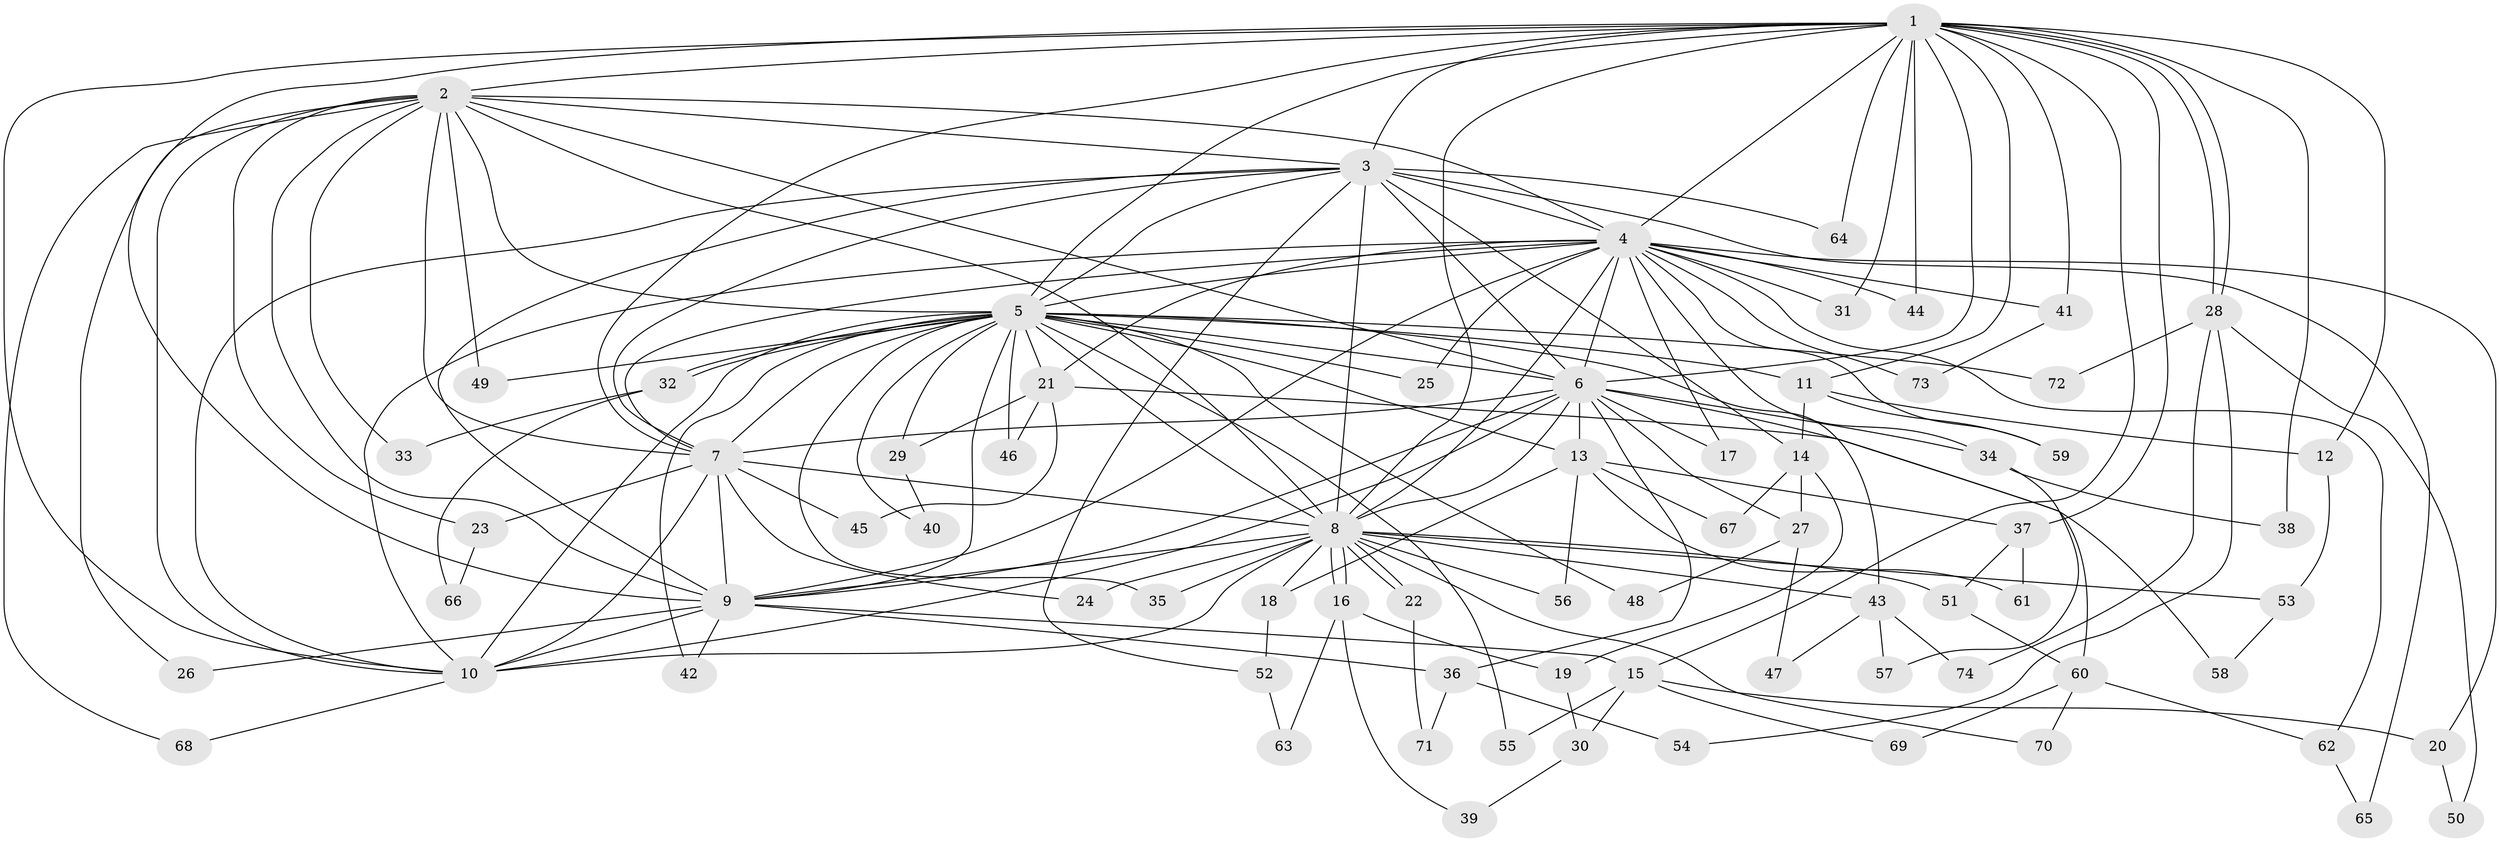 // coarse degree distribution, {17: 0.018518518518518517, 13: 0.018518518518518517, 10: 0.037037037037037035, 18: 0.018518518518518517, 27: 0.018518518518518517, 19: 0.018518518518518517, 8: 0.037037037037037035, 3: 0.16666666666666666, 5: 0.05555555555555555, 6: 0.07407407407407407, 2: 0.46296296296296297, 4: 0.07407407407407407}
// Generated by graph-tools (version 1.1) at 2025/23/03/03/25 07:23:43]
// undirected, 74 vertices, 173 edges
graph export_dot {
graph [start="1"]
  node [color=gray90,style=filled];
  1;
  2;
  3;
  4;
  5;
  6;
  7;
  8;
  9;
  10;
  11;
  12;
  13;
  14;
  15;
  16;
  17;
  18;
  19;
  20;
  21;
  22;
  23;
  24;
  25;
  26;
  27;
  28;
  29;
  30;
  31;
  32;
  33;
  34;
  35;
  36;
  37;
  38;
  39;
  40;
  41;
  42;
  43;
  44;
  45;
  46;
  47;
  48;
  49;
  50;
  51;
  52;
  53;
  54;
  55;
  56;
  57;
  58;
  59;
  60;
  61;
  62;
  63;
  64;
  65;
  66;
  67;
  68;
  69;
  70;
  71;
  72;
  73;
  74;
  1 -- 2;
  1 -- 3;
  1 -- 4;
  1 -- 5;
  1 -- 6;
  1 -- 7;
  1 -- 8;
  1 -- 9;
  1 -- 10;
  1 -- 11;
  1 -- 12;
  1 -- 15;
  1 -- 28;
  1 -- 28;
  1 -- 31;
  1 -- 37;
  1 -- 38;
  1 -- 41;
  1 -- 44;
  1 -- 64;
  2 -- 3;
  2 -- 4;
  2 -- 5;
  2 -- 6;
  2 -- 7;
  2 -- 8;
  2 -- 9;
  2 -- 10;
  2 -- 23;
  2 -- 26;
  2 -- 33;
  2 -- 49;
  2 -- 68;
  3 -- 4;
  3 -- 5;
  3 -- 6;
  3 -- 7;
  3 -- 8;
  3 -- 9;
  3 -- 10;
  3 -- 14;
  3 -- 52;
  3 -- 64;
  3 -- 65;
  4 -- 5;
  4 -- 6;
  4 -- 7;
  4 -- 8;
  4 -- 9;
  4 -- 10;
  4 -- 17;
  4 -- 20;
  4 -- 21;
  4 -- 25;
  4 -- 31;
  4 -- 34;
  4 -- 41;
  4 -- 44;
  4 -- 59;
  4 -- 62;
  4 -- 73;
  5 -- 6;
  5 -- 7;
  5 -- 8;
  5 -- 9;
  5 -- 10;
  5 -- 11;
  5 -- 13;
  5 -- 21;
  5 -- 25;
  5 -- 29;
  5 -- 32;
  5 -- 32;
  5 -- 35;
  5 -- 40;
  5 -- 42;
  5 -- 43;
  5 -- 46;
  5 -- 48;
  5 -- 49;
  5 -- 55;
  5 -- 72;
  6 -- 7;
  6 -- 8;
  6 -- 9;
  6 -- 10;
  6 -- 13;
  6 -- 17;
  6 -- 27;
  6 -- 34;
  6 -- 36;
  6 -- 60;
  7 -- 8;
  7 -- 9;
  7 -- 10;
  7 -- 23;
  7 -- 24;
  7 -- 45;
  8 -- 9;
  8 -- 10;
  8 -- 16;
  8 -- 16;
  8 -- 18;
  8 -- 22;
  8 -- 22;
  8 -- 24;
  8 -- 35;
  8 -- 43;
  8 -- 51;
  8 -- 53;
  8 -- 56;
  8 -- 70;
  9 -- 10;
  9 -- 15;
  9 -- 26;
  9 -- 36;
  9 -- 42;
  10 -- 68;
  11 -- 12;
  11 -- 14;
  11 -- 59;
  12 -- 53;
  13 -- 18;
  13 -- 37;
  13 -- 56;
  13 -- 61;
  13 -- 67;
  14 -- 19;
  14 -- 27;
  14 -- 67;
  15 -- 20;
  15 -- 30;
  15 -- 55;
  15 -- 69;
  16 -- 19;
  16 -- 39;
  16 -- 63;
  18 -- 52;
  19 -- 30;
  20 -- 50;
  21 -- 29;
  21 -- 45;
  21 -- 46;
  21 -- 58;
  22 -- 71;
  23 -- 66;
  27 -- 47;
  27 -- 48;
  28 -- 50;
  28 -- 54;
  28 -- 72;
  28 -- 74;
  29 -- 40;
  30 -- 39;
  32 -- 33;
  32 -- 66;
  34 -- 38;
  34 -- 57;
  36 -- 54;
  36 -- 71;
  37 -- 51;
  37 -- 61;
  41 -- 73;
  43 -- 47;
  43 -- 57;
  43 -- 74;
  51 -- 60;
  52 -- 63;
  53 -- 58;
  60 -- 62;
  60 -- 69;
  60 -- 70;
  62 -- 65;
}
